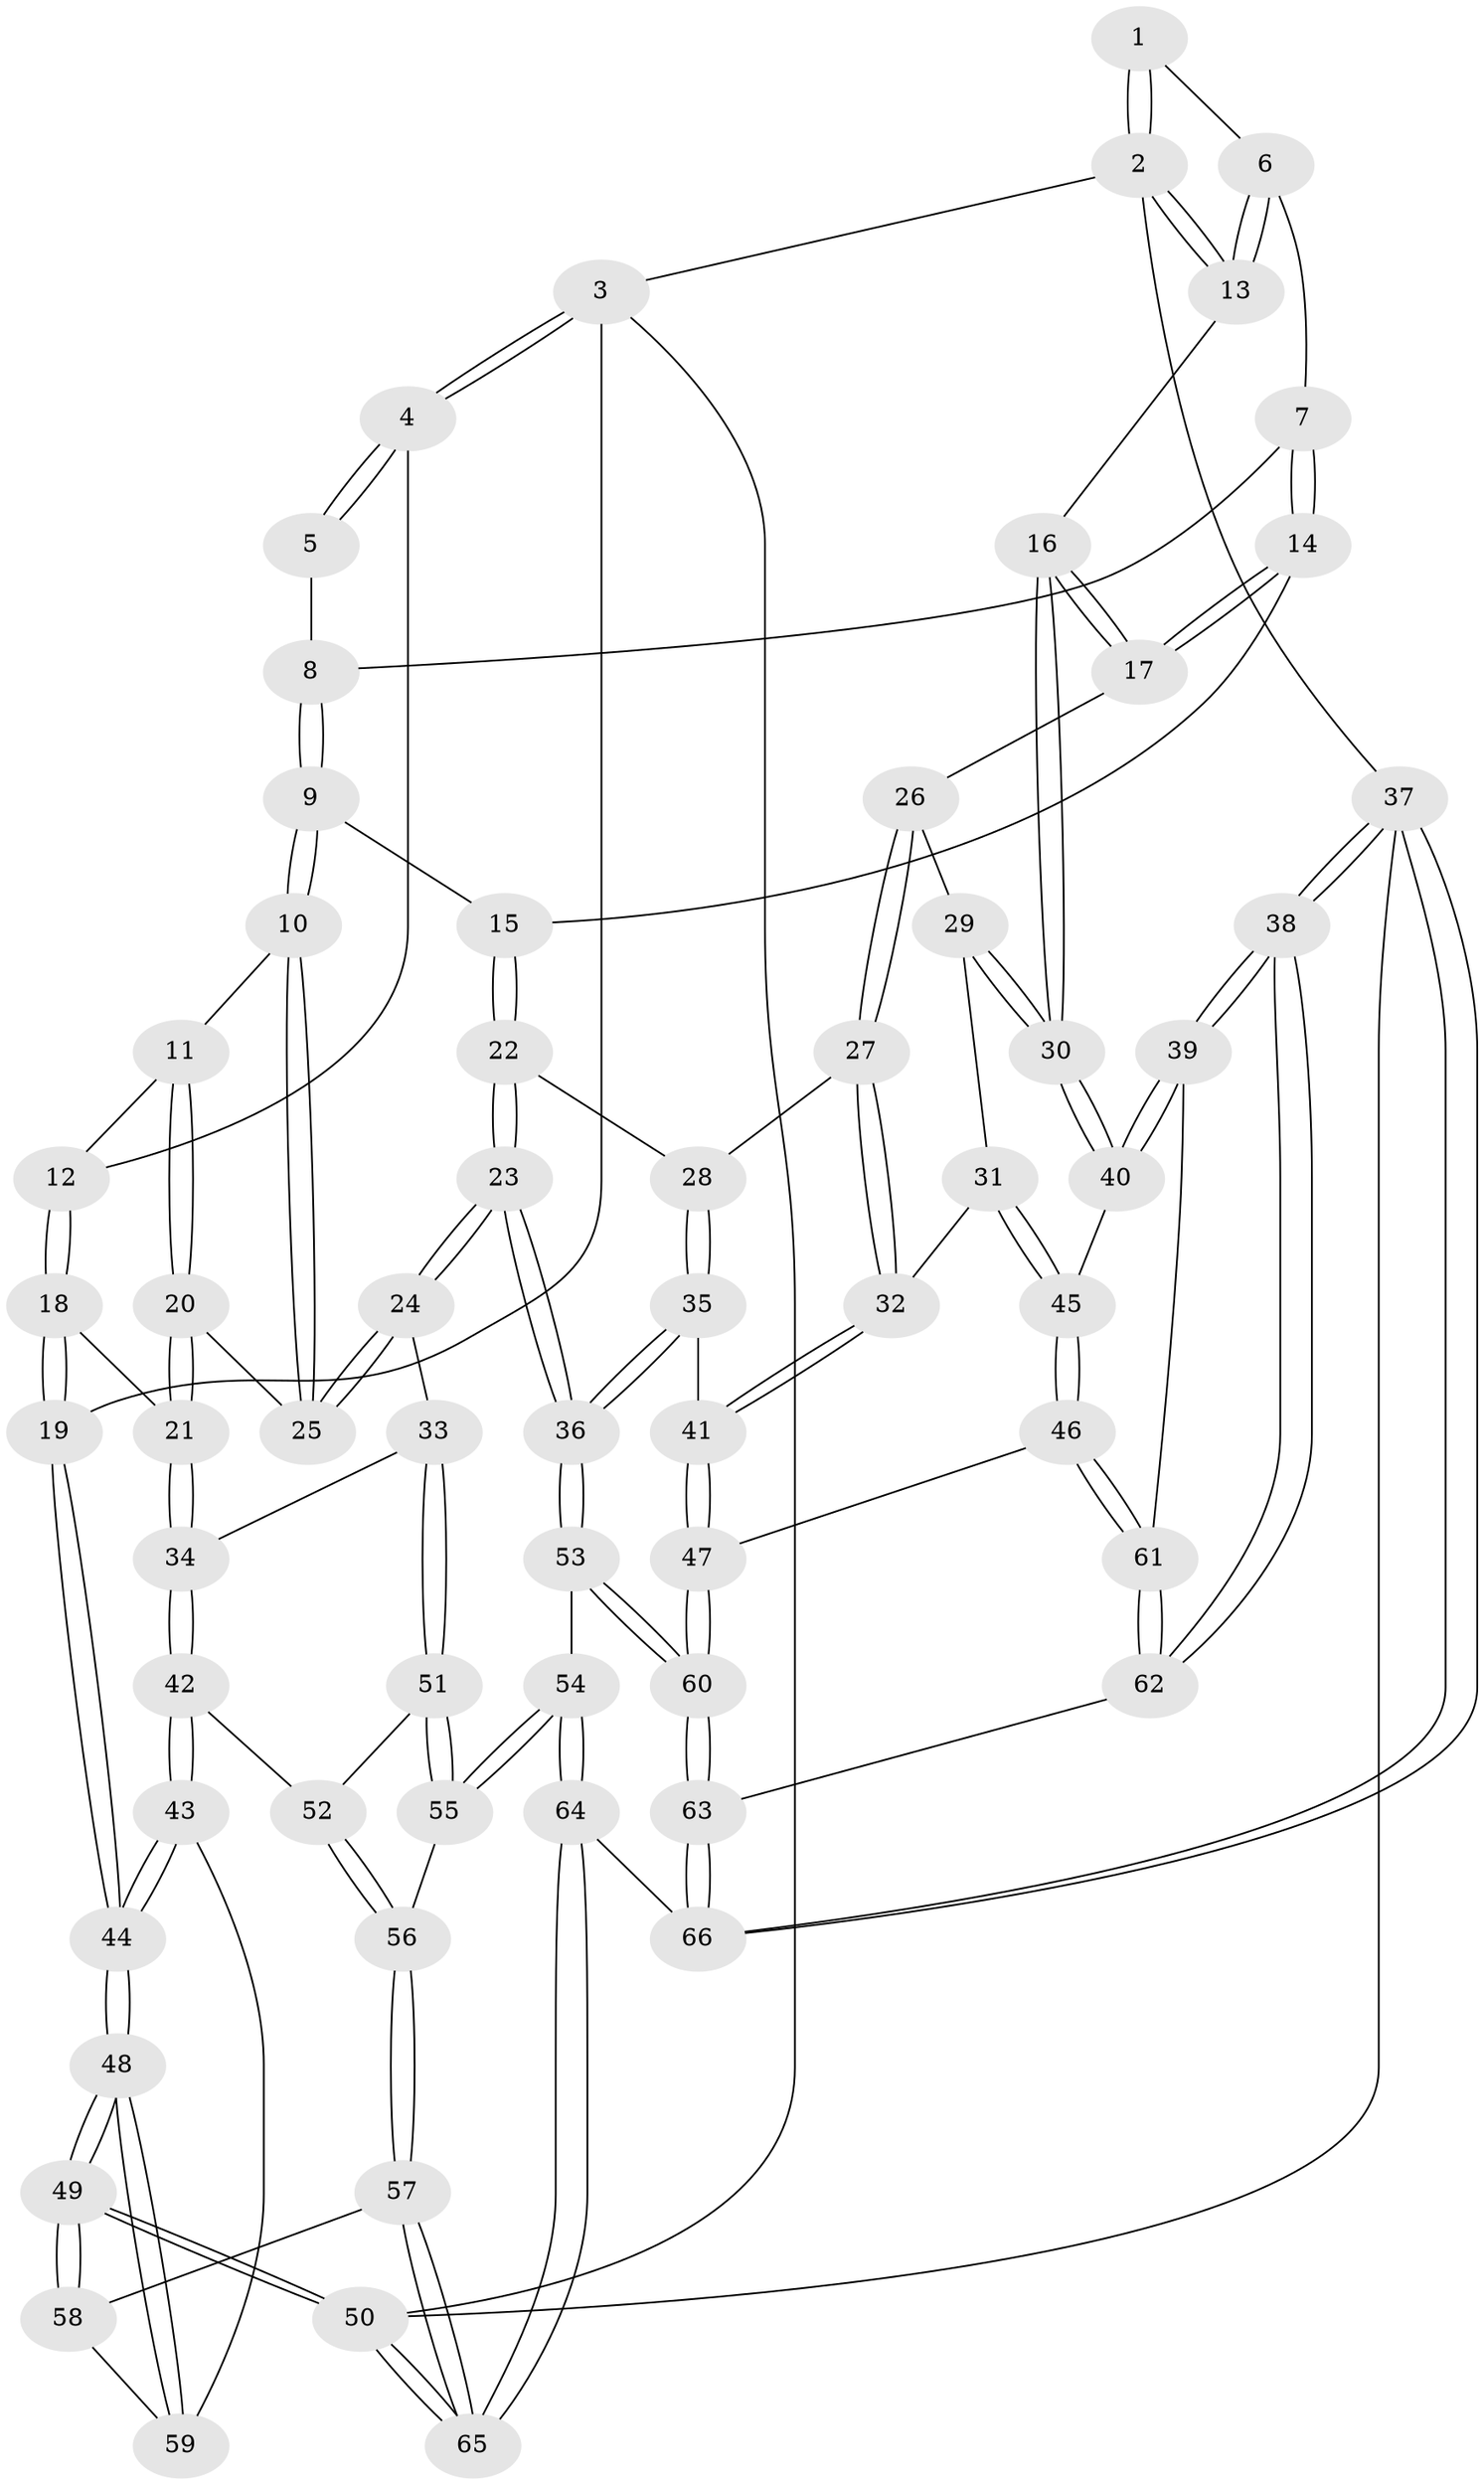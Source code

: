 // coarse degree distribution, {3: 0.10256410256410256, 6: 0.10256410256410256, 5: 0.3076923076923077, 4: 0.48717948717948717}
// Generated by graph-tools (version 1.1) at 2025/52/02/27/25 19:52:37]
// undirected, 66 vertices, 162 edges
graph export_dot {
graph [start="1"]
  node [color=gray90,style=filled];
  1 [pos="+0.6503472687065694+0"];
  2 [pos="+1+0"];
  3 [pos="+0+0"];
  4 [pos="+0.15745893423641844+0"];
  5 [pos="+0.4167607049735829+0"];
  6 [pos="+0.7495111803728157+0.12005507383674785"];
  7 [pos="+0.7263962101241411+0.14551154694078205"];
  8 [pos="+0.5298972992025811+0.058853603204647095"];
  9 [pos="+0.5000367848681117+0.2301524764992564"];
  10 [pos="+0.37951145912459083+0.2830665618832984"];
  11 [pos="+0.30550661306938975+0.19906434359707612"];
  12 [pos="+0.2847413198260215+0.16558295333928558"];
  13 [pos="+1+0"];
  14 [pos="+0.7266639675568536+0.2683299642424846"];
  15 [pos="+0.5866543734501859+0.2881022850411948"];
  16 [pos="+1+0.09296170293170787"];
  17 [pos="+0.7548894985769038+0.2989837397555018"];
  18 [pos="+0.08241388773327596+0.36448824545540703"];
  19 [pos="+0+0.21139705448051888"];
  20 [pos="+0.17165742415268342+0.35905957189692383"];
  21 [pos="+0.09756256303982992+0.3777066759123041"];
  22 [pos="+0.5644348870606944+0.3722811970307979"];
  23 [pos="+0.4308450730448615+0.46828364536693884"];
  24 [pos="+0.3901462656496477+0.4383895641748656"];
  25 [pos="+0.3675552363821076+0.3525324337057336"];
  26 [pos="+0.7607284373427381+0.3225780006560988"];
  27 [pos="+0.761685754925559+0.398340630511233"];
  28 [pos="+0.6277812040560719+0.4392435186038632"];
  29 [pos="+0.9199699714949848+0.3509442986421358"];
  30 [pos="+1+0.3374887224491971"];
  31 [pos="+0.8396617076087733+0.46078046162789094"];
  32 [pos="+0.7708892092447786+0.4176538390210642"];
  33 [pos="+0.28668704357833036+0.49368319090966784"];
  34 [pos="+0.11937750271061644+0.4310667616815087"];
  35 [pos="+0.5735077179869347+0.564083478928771"];
  36 [pos="+0.5118394382422875+0.6164678624718016"];
  37 [pos="+1+1"];
  38 [pos="+1+1"];
  39 [pos="+1+0.6546618406621164"];
  40 [pos="+1+0.480636389806332"];
  41 [pos="+0.7199500887965427+0.52531980197101"];
  42 [pos="+0.1074819038696863+0.5291989955724571"];
  43 [pos="+0.048873493095640826+0.5946714379104007"];
  44 [pos="+0+0.6218700662987092"];
  45 [pos="+0.8744081804717151+0.4875639913574977"];
  46 [pos="+0.8174191347440347+0.6478874831438101"];
  47 [pos="+0.7821453476615732+0.6493043612295301"];
  48 [pos="+0+1"];
  49 [pos="+0+1"];
  50 [pos="+0+1"];
  51 [pos="+0.2702388953658653+0.5476428205261105"];
  52 [pos="+0.12371843714446323+0.5410087178694661"];
  53 [pos="+0.510862399725779+0.6366636733037329"];
  54 [pos="+0.4000876155265806+0.6983706689058773"];
  55 [pos="+0.2586419523260934+0.6694073483786969"];
  56 [pos="+0.25173446214666023+0.671979054693521"];
  57 [pos="+0.19447964409412188+0.7228288490615329"];
  58 [pos="+0.1860394658974815+0.7219686563409371"];
  59 [pos="+0.10657658295889927+0.6877179366477167"];
  60 [pos="+0.6253558991905759+0.744053725756237"];
  61 [pos="+0.8657477097475428+0.6799182230572033"];
  62 [pos="+0.84915130035877+0.8850576787706718"];
  63 [pos="+0.6474985758195663+0.853527348311791"];
  64 [pos="+0.32239388211610914+1"];
  65 [pos="+0.2521973301452611+1"];
  66 [pos="+0.4741712170912066+1"];
  1 -- 2;
  1 -- 2;
  1 -- 6;
  2 -- 3;
  2 -- 13;
  2 -- 13;
  2 -- 37;
  3 -- 4;
  3 -- 4;
  3 -- 19;
  3 -- 50;
  4 -- 5;
  4 -- 5;
  4 -- 12;
  5 -- 8;
  6 -- 7;
  6 -- 13;
  6 -- 13;
  7 -- 8;
  7 -- 14;
  7 -- 14;
  8 -- 9;
  8 -- 9;
  9 -- 10;
  9 -- 10;
  9 -- 15;
  10 -- 11;
  10 -- 25;
  10 -- 25;
  11 -- 12;
  11 -- 20;
  11 -- 20;
  12 -- 18;
  12 -- 18;
  13 -- 16;
  14 -- 15;
  14 -- 17;
  14 -- 17;
  15 -- 22;
  15 -- 22;
  16 -- 17;
  16 -- 17;
  16 -- 30;
  16 -- 30;
  17 -- 26;
  18 -- 19;
  18 -- 19;
  18 -- 21;
  19 -- 44;
  19 -- 44;
  20 -- 21;
  20 -- 21;
  20 -- 25;
  21 -- 34;
  21 -- 34;
  22 -- 23;
  22 -- 23;
  22 -- 28;
  23 -- 24;
  23 -- 24;
  23 -- 36;
  23 -- 36;
  24 -- 25;
  24 -- 25;
  24 -- 33;
  26 -- 27;
  26 -- 27;
  26 -- 29;
  27 -- 28;
  27 -- 32;
  27 -- 32;
  28 -- 35;
  28 -- 35;
  29 -- 30;
  29 -- 30;
  29 -- 31;
  30 -- 40;
  30 -- 40;
  31 -- 32;
  31 -- 45;
  31 -- 45;
  32 -- 41;
  32 -- 41;
  33 -- 34;
  33 -- 51;
  33 -- 51;
  34 -- 42;
  34 -- 42;
  35 -- 36;
  35 -- 36;
  35 -- 41;
  36 -- 53;
  36 -- 53;
  37 -- 38;
  37 -- 38;
  37 -- 66;
  37 -- 66;
  37 -- 50;
  38 -- 39;
  38 -- 39;
  38 -- 62;
  38 -- 62;
  39 -- 40;
  39 -- 40;
  39 -- 61;
  40 -- 45;
  41 -- 47;
  41 -- 47;
  42 -- 43;
  42 -- 43;
  42 -- 52;
  43 -- 44;
  43 -- 44;
  43 -- 59;
  44 -- 48;
  44 -- 48;
  45 -- 46;
  45 -- 46;
  46 -- 47;
  46 -- 61;
  46 -- 61;
  47 -- 60;
  47 -- 60;
  48 -- 49;
  48 -- 49;
  48 -- 59;
  48 -- 59;
  49 -- 50;
  49 -- 50;
  49 -- 58;
  49 -- 58;
  50 -- 65;
  50 -- 65;
  51 -- 52;
  51 -- 55;
  51 -- 55;
  52 -- 56;
  52 -- 56;
  53 -- 54;
  53 -- 60;
  53 -- 60;
  54 -- 55;
  54 -- 55;
  54 -- 64;
  54 -- 64;
  55 -- 56;
  56 -- 57;
  56 -- 57;
  57 -- 58;
  57 -- 65;
  57 -- 65;
  58 -- 59;
  60 -- 63;
  60 -- 63;
  61 -- 62;
  61 -- 62;
  62 -- 63;
  63 -- 66;
  63 -- 66;
  64 -- 65;
  64 -- 65;
  64 -- 66;
}
